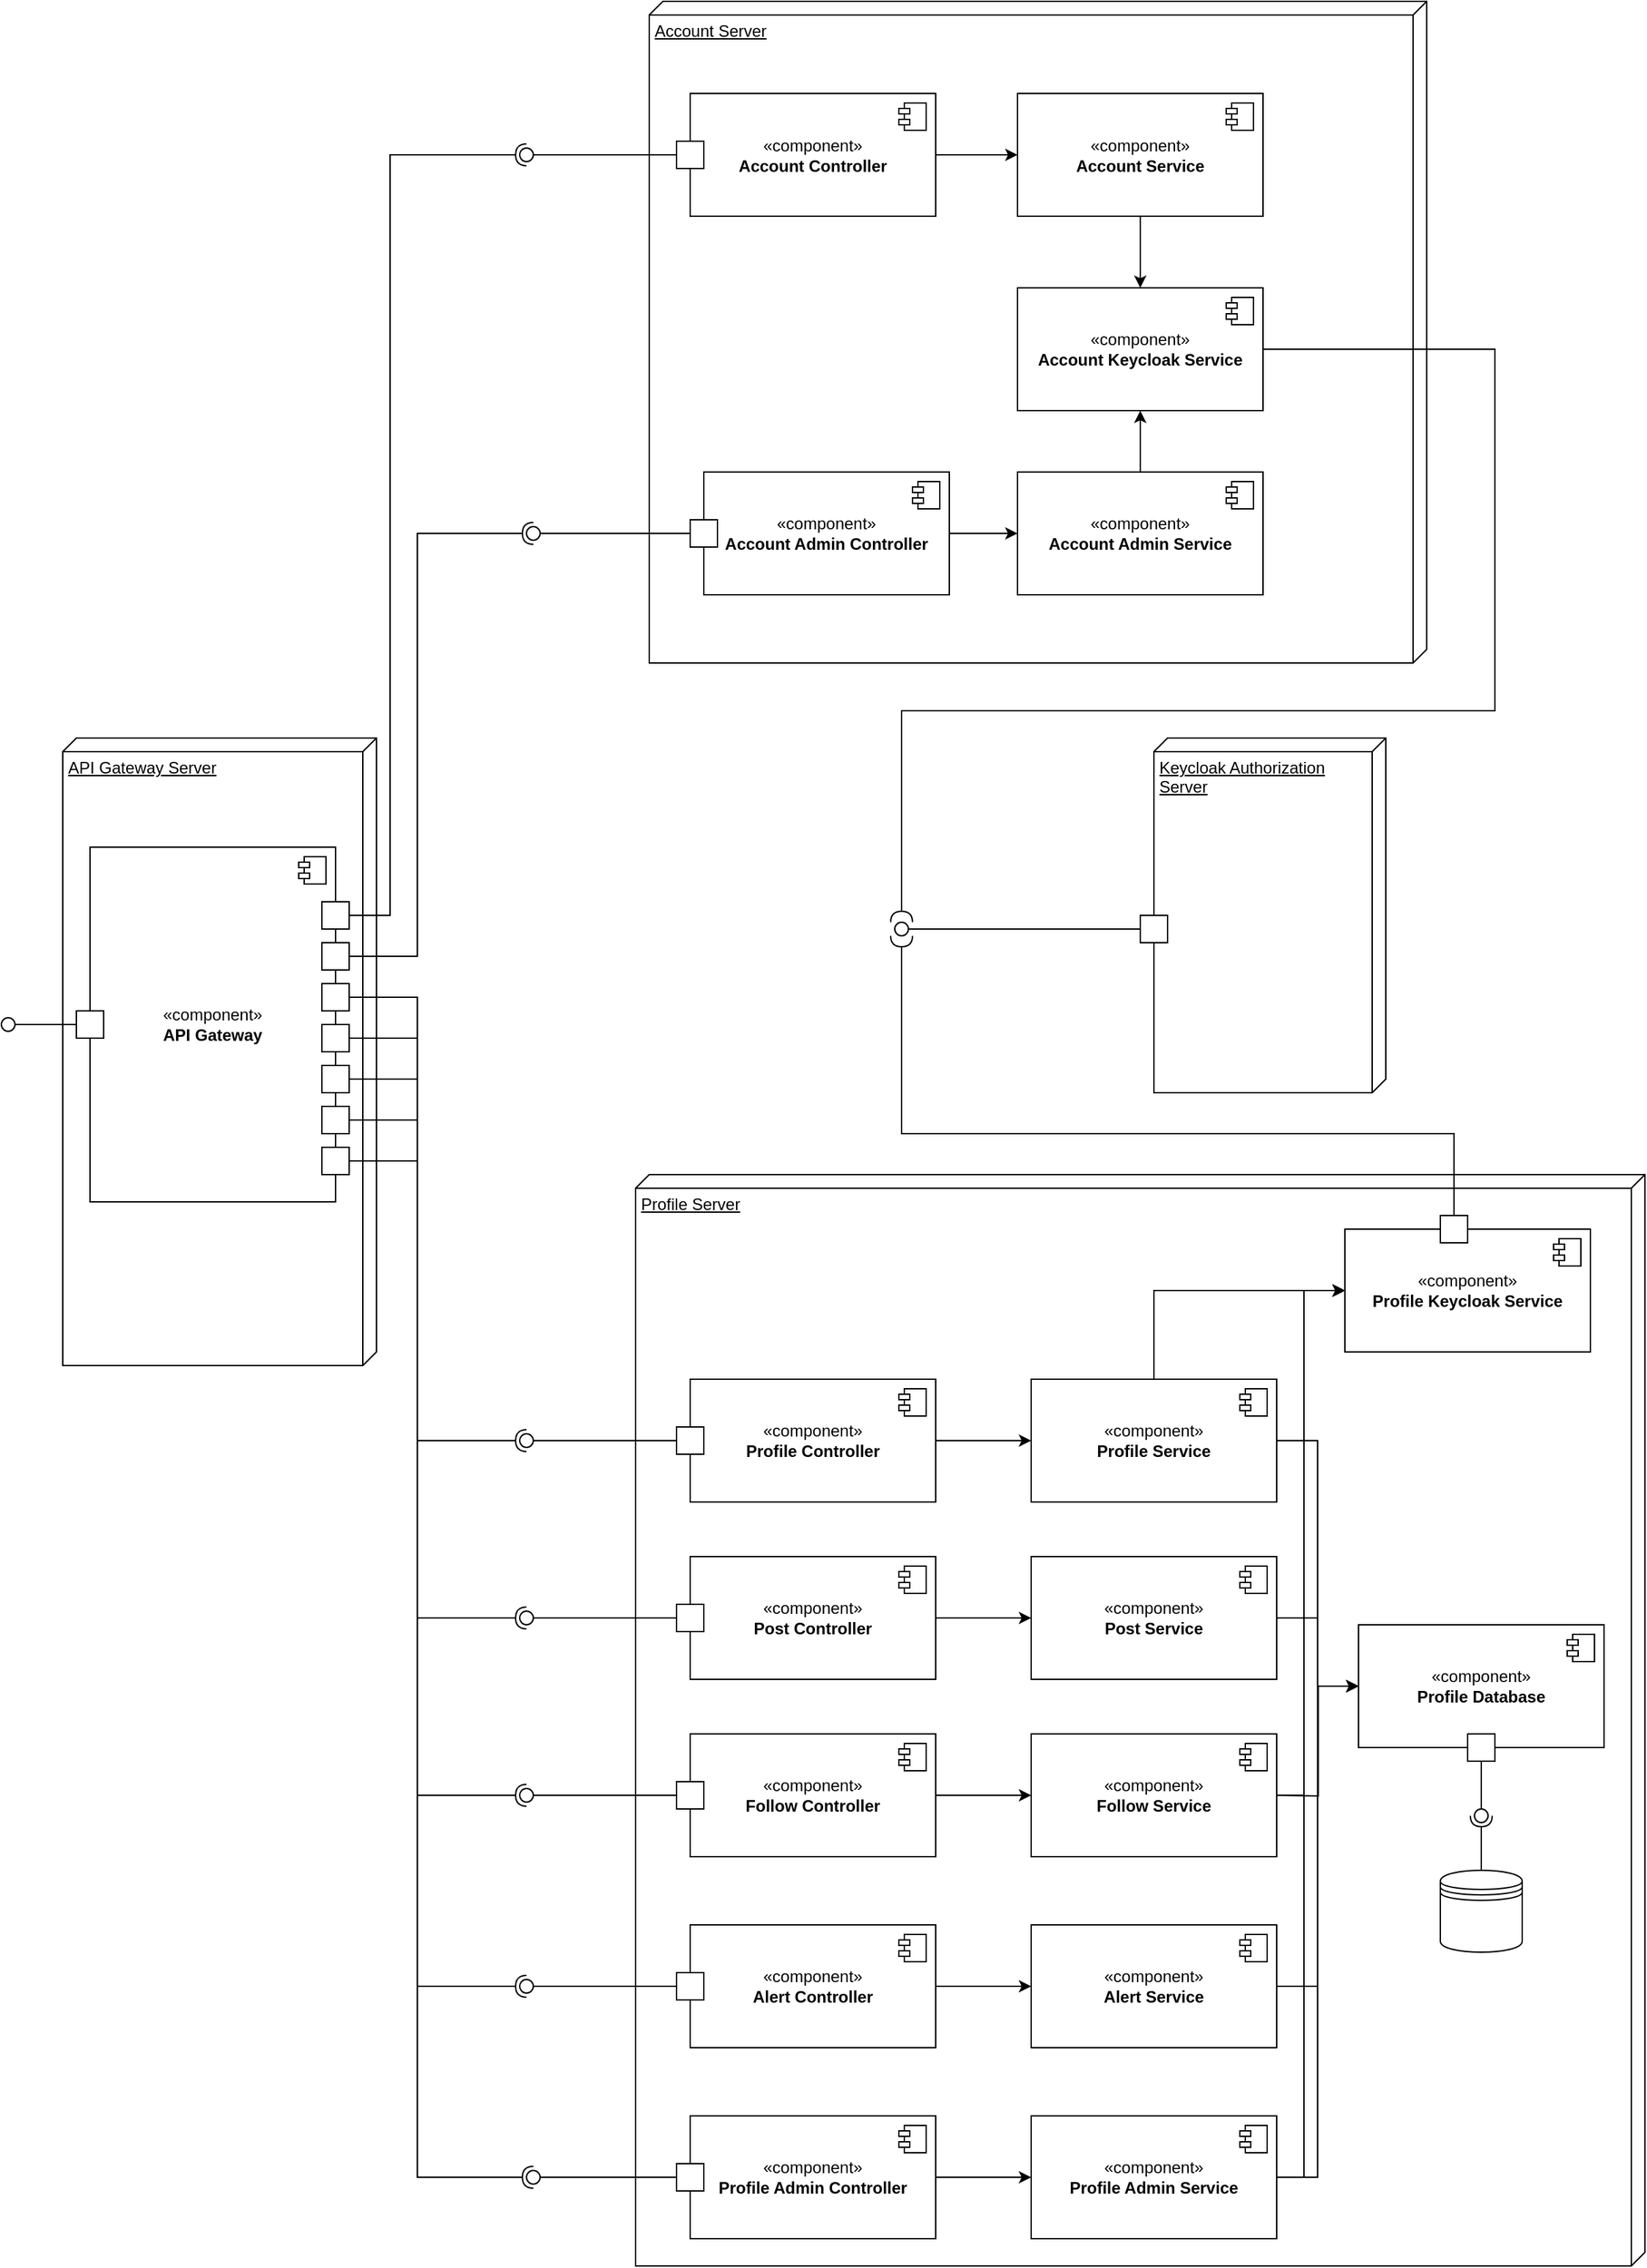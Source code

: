 <mxfile version="22.1.11" type="device">
  <diagram name="Page-1" id="ZnhcRez83flbBL1y2cS1">
    <mxGraphModel dx="1434" dy="780" grid="1" gridSize="10" guides="1" tooltips="1" connect="1" arrows="1" fold="1" page="1" pageScale="1" pageWidth="850" pageHeight="1100" math="0" shadow="0">
      <root>
        <mxCell id="0" />
        <mxCell id="1" parent="0" />
        <mxCell id="ZP-iLS_cB_QObKD_2yJ_-1" value="API Gateway Server" style="verticalAlign=top;align=left;spacingTop=8;spacingLeft=2;spacingRight=12;shape=cube;size=10;direction=south;fontStyle=4;html=1;whiteSpace=wrap;" parent="1" vertex="1">
          <mxGeometry x="80" y="670" width="230" height="460" as="geometry" />
        </mxCell>
        <mxCell id="ZP-iLS_cB_QObKD_2yJ_-4" value="«component»&lt;br&gt;&lt;b&gt;API Gateway&lt;/b&gt;" style="html=1;dropTarget=0;whiteSpace=wrap;" parent="1" vertex="1">
          <mxGeometry x="100" y="750" width="180" height="260" as="geometry" />
        </mxCell>
        <mxCell id="ZP-iLS_cB_QObKD_2yJ_-5" value="" style="shape=module;jettyWidth=8;jettyHeight=4;" parent="ZP-iLS_cB_QObKD_2yJ_-4" vertex="1">
          <mxGeometry x="1" width="20" height="20" relative="1" as="geometry">
            <mxPoint x="-27" y="7" as="offset" />
          </mxGeometry>
        </mxCell>
        <mxCell id="ZP-iLS_cB_QObKD_2yJ_-7" value="" style="rounded=0;whiteSpace=wrap;html=1;" parent="1" vertex="1">
          <mxGeometry x="90" y="870" width="20" height="20" as="geometry" />
        </mxCell>
        <mxCell id="ZP-iLS_cB_QObKD_2yJ_-15" value="Account Server" style="verticalAlign=top;align=left;spacingTop=8;spacingLeft=2;spacingRight=12;shape=cube;size=10;direction=south;fontStyle=4;html=1;whiteSpace=wrap;" parent="1" vertex="1">
          <mxGeometry x="510" y="130" width="570" height="485" as="geometry" />
        </mxCell>
        <mxCell id="ZP-iLS_cB_QObKD_2yJ_-29" style="edgeStyle=orthogonalEdgeStyle;rounded=0;orthogonalLoop=1;jettySize=auto;html=1;" parent="1" source="ZP-iLS_cB_QObKD_2yJ_-16" target="ZP-iLS_cB_QObKD_2yJ_-19" edge="1">
          <mxGeometry relative="1" as="geometry" />
        </mxCell>
        <mxCell id="ZP-iLS_cB_QObKD_2yJ_-16" value="«component»&lt;br&gt;&lt;b&gt;Account Controller&lt;/b&gt;" style="html=1;dropTarget=0;whiteSpace=wrap;" parent="1" vertex="1">
          <mxGeometry x="540" y="197.5" width="180" height="90" as="geometry" />
        </mxCell>
        <mxCell id="ZP-iLS_cB_QObKD_2yJ_-17" value="" style="shape=module;jettyWidth=8;jettyHeight=4;" parent="ZP-iLS_cB_QObKD_2yJ_-16" vertex="1">
          <mxGeometry x="1" width="20" height="20" relative="1" as="geometry">
            <mxPoint x="-27" y="7" as="offset" />
          </mxGeometry>
        </mxCell>
        <mxCell id="ZP-iLS_cB_QObKD_2yJ_-33" style="edgeStyle=orthogonalEdgeStyle;rounded=0;orthogonalLoop=1;jettySize=auto;html=1;" parent="1" source="ZP-iLS_cB_QObKD_2yJ_-19" target="ZP-iLS_cB_QObKD_2yJ_-21" edge="1">
          <mxGeometry relative="1" as="geometry" />
        </mxCell>
        <mxCell id="ZP-iLS_cB_QObKD_2yJ_-19" value="«component»&lt;br&gt;&lt;b&gt;Account Service&lt;/b&gt;" style="html=1;dropTarget=0;whiteSpace=wrap;" parent="1" vertex="1">
          <mxGeometry x="780" y="197.5" width="180" height="90" as="geometry" />
        </mxCell>
        <mxCell id="ZP-iLS_cB_QObKD_2yJ_-20" value="" style="shape=module;jettyWidth=8;jettyHeight=4;" parent="ZP-iLS_cB_QObKD_2yJ_-19" vertex="1">
          <mxGeometry x="1" width="20" height="20" relative="1" as="geometry">
            <mxPoint x="-27" y="7" as="offset" />
          </mxGeometry>
        </mxCell>
        <mxCell id="ZP-iLS_cB_QObKD_2yJ_-21" value="«component»&lt;br&gt;&lt;b&gt;Account Keycloak Service&lt;/b&gt;" style="html=1;dropTarget=0;whiteSpace=wrap;" parent="1" vertex="1">
          <mxGeometry x="780" y="340" width="180" height="90" as="geometry" />
        </mxCell>
        <mxCell id="ZP-iLS_cB_QObKD_2yJ_-22" value="" style="shape=module;jettyWidth=8;jettyHeight=4;" parent="ZP-iLS_cB_QObKD_2yJ_-21" vertex="1">
          <mxGeometry x="1" width="20" height="20" relative="1" as="geometry">
            <mxPoint x="-27" y="7" as="offset" />
          </mxGeometry>
        </mxCell>
        <mxCell id="ZP-iLS_cB_QObKD_2yJ_-34" style="edgeStyle=orthogonalEdgeStyle;rounded=0;orthogonalLoop=1;jettySize=auto;html=1;" parent="1" source="ZP-iLS_cB_QObKD_2yJ_-23" target="ZP-iLS_cB_QObKD_2yJ_-21" edge="1">
          <mxGeometry relative="1" as="geometry" />
        </mxCell>
        <mxCell id="ZP-iLS_cB_QObKD_2yJ_-23" value="«component»&lt;br&gt;&lt;b&gt;Account Admin Service&lt;/b&gt;" style="html=1;dropTarget=0;whiteSpace=wrap;" parent="1" vertex="1">
          <mxGeometry x="780" y="475" width="180" height="90" as="geometry" />
        </mxCell>
        <mxCell id="ZP-iLS_cB_QObKD_2yJ_-24" value="" style="shape=module;jettyWidth=8;jettyHeight=4;" parent="ZP-iLS_cB_QObKD_2yJ_-23" vertex="1">
          <mxGeometry x="1" width="20" height="20" relative="1" as="geometry">
            <mxPoint x="-27" y="7" as="offset" />
          </mxGeometry>
        </mxCell>
        <mxCell id="ZP-iLS_cB_QObKD_2yJ_-30" style="edgeStyle=orthogonalEdgeStyle;rounded=0;orthogonalLoop=1;jettySize=auto;html=1;exitX=1;exitY=0.5;exitDx=0;exitDy=0;" parent="1" source="ZP-iLS_cB_QObKD_2yJ_-25" target="ZP-iLS_cB_QObKD_2yJ_-23" edge="1">
          <mxGeometry relative="1" as="geometry" />
        </mxCell>
        <mxCell id="ZP-iLS_cB_QObKD_2yJ_-25" value="«component»&lt;br&gt;&lt;b&gt;Account Admin Controller&lt;/b&gt;" style="html=1;dropTarget=0;whiteSpace=wrap;" parent="1" vertex="1">
          <mxGeometry x="550" y="475" width="180" height="90" as="geometry" />
        </mxCell>
        <mxCell id="ZP-iLS_cB_QObKD_2yJ_-26" value="" style="shape=module;jettyWidth=8;jettyHeight=4;" parent="ZP-iLS_cB_QObKD_2yJ_-25" vertex="1">
          <mxGeometry x="1" width="20" height="20" relative="1" as="geometry">
            <mxPoint x="-27" y="7" as="offset" />
          </mxGeometry>
        </mxCell>
        <mxCell id="ZP-iLS_cB_QObKD_2yJ_-27" value="" style="rounded=0;whiteSpace=wrap;html=1;" parent="1" vertex="1">
          <mxGeometry x="530" y="232.5" width="20" height="20" as="geometry" />
        </mxCell>
        <mxCell id="ZP-iLS_cB_QObKD_2yJ_-28" value="" style="rounded=0;whiteSpace=wrap;html=1;" parent="1" vertex="1">
          <mxGeometry x="540" y="510" width="20" height="20" as="geometry" />
        </mxCell>
        <mxCell id="ZP-iLS_cB_QObKD_2yJ_-54" value="" style="rounded=0;orthogonalLoop=1;jettySize=auto;html=1;endArrow=none;endFill=0;sketch=0;sourcePerimeterSpacing=0;targetPerimeterSpacing=0;exitX=0;exitY=0.5;exitDx=0;exitDy=0;" parent="1" source="ZP-iLS_cB_QObKD_2yJ_-44" target="ZP-iLS_cB_QObKD_2yJ_-56" edge="1">
          <mxGeometry relative="1" as="geometry">
            <mxPoint x="190" y="755" as="sourcePoint" />
          </mxGeometry>
        </mxCell>
        <mxCell id="ZP-iLS_cB_QObKD_2yJ_-55" value="" style="rounded=0;orthogonalLoop=1;jettySize=auto;html=1;endArrow=halfCircle;endFill=0;endSize=6;strokeWidth=1;sketch=0;exitX=1;exitY=0.5;exitDx=0;exitDy=0;edgeStyle=orthogonalEdgeStyle;" parent="1" source="ZP-iLS_cB_QObKD_2yJ_-21" target="ZP-iLS_cB_QObKD_2yJ_-56" edge="1">
          <mxGeometry relative="1" as="geometry">
            <mxPoint x="230" y="755" as="sourcePoint" />
            <mxPoint x="400" y="790" as="targetPoint" />
            <Array as="points">
              <mxPoint x="1130" y="385" />
              <mxPoint x="1130" y="650" />
              <mxPoint x="695" y="650" />
            </Array>
          </mxGeometry>
        </mxCell>
        <mxCell id="ZP-iLS_cB_QObKD_2yJ_-56" value="" style="ellipse;whiteSpace=wrap;html=1;align=center;aspect=fixed;resizable=0;points=[];outlineConnect=0;sketch=0;" parent="1" vertex="1">
          <mxGeometry x="690" y="805" width="10" height="10" as="geometry" />
        </mxCell>
        <mxCell id="ZP-iLS_cB_QObKD_2yJ_-57" value="" style="rounded=0;orthogonalLoop=1;jettySize=auto;html=1;endArrow=none;endFill=0;sketch=0;sourcePerimeterSpacing=0;targetPerimeterSpacing=0;" parent="1" source="ZP-iLS_cB_QObKD_2yJ_-44" edge="1">
          <mxGeometry relative="1" as="geometry">
            <mxPoint x="1130" y="810" as="sourcePoint" />
            <mxPoint x="710" y="810" as="targetPoint" />
          </mxGeometry>
        </mxCell>
        <mxCell id="ZP-iLS_cB_QObKD_2yJ_-60" value="Profile Server" style="verticalAlign=top;align=left;spacingTop=8;spacingLeft=2;spacingRight=12;shape=cube;size=10;direction=south;fontStyle=4;html=1;whiteSpace=wrap;" parent="1" vertex="1">
          <mxGeometry x="500" y="990" width="740" height="800" as="geometry" />
        </mxCell>
        <mxCell id="ZP-iLS_cB_QObKD_2yJ_-86" style="edgeStyle=orthogonalEdgeStyle;rounded=0;orthogonalLoop=1;jettySize=auto;html=1;entryX=0;entryY=0.5;entryDx=0;entryDy=0;" parent="1" source="ZP-iLS_cB_QObKD_2yJ_-61" target="ZP-iLS_cB_QObKD_2yJ_-71" edge="1">
          <mxGeometry relative="1" as="geometry" />
        </mxCell>
        <mxCell id="ZP-iLS_cB_QObKD_2yJ_-61" value="«component»&lt;br&gt;&lt;b&gt;Profile Controller&lt;/b&gt;" style="html=1;dropTarget=0;whiteSpace=wrap;" parent="1" vertex="1">
          <mxGeometry x="540" y="1140" width="180" height="90" as="geometry" />
        </mxCell>
        <mxCell id="ZP-iLS_cB_QObKD_2yJ_-62" value="" style="shape=module;jettyWidth=8;jettyHeight=4;" parent="ZP-iLS_cB_QObKD_2yJ_-61" vertex="1">
          <mxGeometry x="1" width="20" height="20" relative="1" as="geometry">
            <mxPoint x="-27" y="7" as="offset" />
          </mxGeometry>
        </mxCell>
        <mxCell id="ZP-iLS_cB_QObKD_2yJ_-87" style="edgeStyle=orthogonalEdgeStyle;rounded=0;orthogonalLoop=1;jettySize=auto;html=1;entryX=0;entryY=0.5;entryDx=0;entryDy=0;" parent="1" source="ZP-iLS_cB_QObKD_2yJ_-63" target="ZP-iLS_cB_QObKD_2yJ_-73" edge="1">
          <mxGeometry relative="1" as="geometry" />
        </mxCell>
        <mxCell id="ZP-iLS_cB_QObKD_2yJ_-63" value="«component»&lt;br&gt;&lt;b&gt;Post Controller&lt;/b&gt;" style="html=1;dropTarget=0;whiteSpace=wrap;" parent="1" vertex="1">
          <mxGeometry x="540" y="1270" width="180" height="90" as="geometry" />
        </mxCell>
        <mxCell id="ZP-iLS_cB_QObKD_2yJ_-64" value="" style="shape=module;jettyWidth=8;jettyHeight=4;" parent="ZP-iLS_cB_QObKD_2yJ_-63" vertex="1">
          <mxGeometry x="1" width="20" height="20" relative="1" as="geometry">
            <mxPoint x="-27" y="7" as="offset" />
          </mxGeometry>
        </mxCell>
        <mxCell id="ZP-iLS_cB_QObKD_2yJ_-88" style="edgeStyle=orthogonalEdgeStyle;rounded=0;orthogonalLoop=1;jettySize=auto;html=1;" parent="1" source="ZP-iLS_cB_QObKD_2yJ_-65" target="ZP-iLS_cB_QObKD_2yJ_-76" edge="1">
          <mxGeometry relative="1" as="geometry" />
        </mxCell>
        <mxCell id="ZP-iLS_cB_QObKD_2yJ_-65" value="«component»&lt;br&gt;&lt;b&gt;Follow Controller&lt;/b&gt;" style="html=1;dropTarget=0;whiteSpace=wrap;" parent="1" vertex="1">
          <mxGeometry x="540" y="1400" width="180" height="90" as="geometry" />
        </mxCell>
        <mxCell id="ZP-iLS_cB_QObKD_2yJ_-66" value="" style="shape=module;jettyWidth=8;jettyHeight=4;" parent="ZP-iLS_cB_QObKD_2yJ_-65" vertex="1">
          <mxGeometry x="1" width="20" height="20" relative="1" as="geometry">
            <mxPoint x="-27" y="7" as="offset" />
          </mxGeometry>
        </mxCell>
        <mxCell id="ZP-iLS_cB_QObKD_2yJ_-89" style="edgeStyle=orthogonalEdgeStyle;rounded=0;orthogonalLoop=1;jettySize=auto;html=1;" parent="1" source="ZP-iLS_cB_QObKD_2yJ_-67" target="ZP-iLS_cB_QObKD_2yJ_-78" edge="1">
          <mxGeometry relative="1" as="geometry" />
        </mxCell>
        <mxCell id="ZP-iLS_cB_QObKD_2yJ_-67" value="«component»&lt;br&gt;&lt;b&gt;Alert Controller&lt;/b&gt;" style="html=1;dropTarget=0;whiteSpace=wrap;" parent="1" vertex="1">
          <mxGeometry x="540" y="1540" width="180" height="90" as="geometry" />
        </mxCell>
        <mxCell id="ZP-iLS_cB_QObKD_2yJ_-68" value="" style="shape=module;jettyWidth=8;jettyHeight=4;" parent="ZP-iLS_cB_QObKD_2yJ_-67" vertex="1">
          <mxGeometry x="1" width="20" height="20" relative="1" as="geometry">
            <mxPoint x="-27" y="7" as="offset" />
          </mxGeometry>
        </mxCell>
        <mxCell id="ZP-iLS_cB_QObKD_2yJ_-90" style="edgeStyle=orthogonalEdgeStyle;rounded=0;orthogonalLoop=1;jettySize=auto;html=1;exitX=1;exitY=0.5;exitDx=0;exitDy=0;entryX=0;entryY=0.5;entryDx=0;entryDy=0;" parent="1" source="ZP-iLS_cB_QObKD_2yJ_-69" target="ZP-iLS_cB_QObKD_2yJ_-80" edge="1">
          <mxGeometry relative="1" as="geometry" />
        </mxCell>
        <mxCell id="ZP-iLS_cB_QObKD_2yJ_-69" value="«component»&lt;br&gt;&lt;b&gt;Profile Admin Controller&lt;/b&gt;" style="html=1;dropTarget=0;whiteSpace=wrap;" parent="1" vertex="1">
          <mxGeometry x="540" y="1680" width="180" height="90" as="geometry" />
        </mxCell>
        <mxCell id="ZP-iLS_cB_QObKD_2yJ_-70" value="" style="shape=module;jettyWidth=8;jettyHeight=4;" parent="ZP-iLS_cB_QObKD_2yJ_-69" vertex="1">
          <mxGeometry x="1" width="20" height="20" relative="1" as="geometry">
            <mxPoint x="-27" y="7" as="offset" />
          </mxGeometry>
        </mxCell>
        <mxCell id="ZP-iLS_cB_QObKD_2yJ_-95" style="edgeStyle=orthogonalEdgeStyle;rounded=0;orthogonalLoop=1;jettySize=auto;html=1;exitX=1;exitY=0.5;exitDx=0;exitDy=0;entryX=0;entryY=0.5;entryDx=0;entryDy=0;" parent="1" source="ZP-iLS_cB_QObKD_2yJ_-71" target="ZP-iLS_cB_QObKD_2yJ_-82" edge="1">
          <mxGeometry relative="1" as="geometry" />
        </mxCell>
        <mxCell id="ZP-iLS_cB_QObKD_2yJ_-99" style="edgeStyle=orthogonalEdgeStyle;rounded=0;orthogonalLoop=1;jettySize=auto;html=1;entryX=0;entryY=0.5;entryDx=0;entryDy=0;exitX=0.5;exitY=0;exitDx=0;exitDy=0;" parent="1" source="ZP-iLS_cB_QObKD_2yJ_-71" target="ZP-iLS_cB_QObKD_2yJ_-84" edge="1">
          <mxGeometry relative="1" as="geometry" />
        </mxCell>
        <mxCell id="ZP-iLS_cB_QObKD_2yJ_-71" value="«component»&lt;br&gt;&lt;b&gt;Profile Service&lt;/b&gt;" style="html=1;dropTarget=0;whiteSpace=wrap;" parent="1" vertex="1">
          <mxGeometry x="790" y="1140" width="180" height="90" as="geometry" />
        </mxCell>
        <mxCell id="ZP-iLS_cB_QObKD_2yJ_-72" value="" style="shape=module;jettyWidth=8;jettyHeight=4;" parent="ZP-iLS_cB_QObKD_2yJ_-71" vertex="1">
          <mxGeometry x="1" width="20" height="20" relative="1" as="geometry">
            <mxPoint x="-27" y="7" as="offset" />
          </mxGeometry>
        </mxCell>
        <mxCell id="ZP-iLS_cB_QObKD_2yJ_-92" style="edgeStyle=orthogonalEdgeStyle;rounded=0;orthogonalLoop=1;jettySize=auto;html=1;" parent="1" source="ZP-iLS_cB_QObKD_2yJ_-73" target="ZP-iLS_cB_QObKD_2yJ_-82" edge="1">
          <mxGeometry relative="1" as="geometry" />
        </mxCell>
        <mxCell id="ZP-iLS_cB_QObKD_2yJ_-100" style="edgeStyle=orthogonalEdgeStyle;rounded=0;orthogonalLoop=1;jettySize=auto;html=1;exitX=1;exitY=0.5;exitDx=0;exitDy=0;entryX=0;entryY=0.5;entryDx=0;entryDy=0;" parent="1" source="ZP-iLS_cB_QObKD_2yJ_-73" target="ZP-iLS_cB_QObKD_2yJ_-84" edge="1">
          <mxGeometry relative="1" as="geometry">
            <Array as="points">
              <mxPoint x="990" y="1315" />
              <mxPoint x="990" y="1075" />
            </Array>
          </mxGeometry>
        </mxCell>
        <mxCell id="ZP-iLS_cB_QObKD_2yJ_-73" value="«component»&lt;br&gt;&lt;b&gt;Post Service&lt;/b&gt;" style="html=1;dropTarget=0;whiteSpace=wrap;" parent="1" vertex="1">
          <mxGeometry x="790" y="1270" width="180" height="90" as="geometry" />
        </mxCell>
        <mxCell id="ZP-iLS_cB_QObKD_2yJ_-74" value="" style="shape=module;jettyWidth=8;jettyHeight=4;" parent="ZP-iLS_cB_QObKD_2yJ_-73" vertex="1">
          <mxGeometry x="1" width="20" height="20" relative="1" as="geometry">
            <mxPoint x="-27" y="7" as="offset" />
          </mxGeometry>
        </mxCell>
        <mxCell id="ZP-iLS_cB_QObKD_2yJ_-93" style="edgeStyle=orthogonalEdgeStyle;rounded=0;orthogonalLoop=1;jettySize=auto;html=1;entryX=0;entryY=0.5;entryDx=0;entryDy=0;" parent="1" target="ZP-iLS_cB_QObKD_2yJ_-82" edge="1">
          <mxGeometry relative="1" as="geometry">
            <mxPoint x="970" y="1445" as="sourcePoint" />
          </mxGeometry>
        </mxCell>
        <mxCell id="ZP-iLS_cB_QObKD_2yJ_-101" style="edgeStyle=orthogonalEdgeStyle;rounded=0;orthogonalLoop=1;jettySize=auto;html=1;exitX=1;exitY=0.5;exitDx=0;exitDy=0;entryX=0;entryY=0.5;entryDx=0;entryDy=0;" parent="1" source="ZP-iLS_cB_QObKD_2yJ_-76" target="ZP-iLS_cB_QObKD_2yJ_-84" edge="1">
          <mxGeometry relative="1" as="geometry">
            <Array as="points">
              <mxPoint x="990" y="1445" />
              <mxPoint x="990" y="1075" />
            </Array>
          </mxGeometry>
        </mxCell>
        <mxCell id="ZP-iLS_cB_QObKD_2yJ_-76" value="«component»&lt;br&gt;&lt;b&gt;Follow Service&lt;/b&gt;" style="html=1;dropTarget=0;whiteSpace=wrap;" parent="1" vertex="1">
          <mxGeometry x="790" y="1400" width="180" height="90" as="geometry" />
        </mxCell>
        <mxCell id="ZP-iLS_cB_QObKD_2yJ_-77" value="" style="shape=module;jettyWidth=8;jettyHeight=4;" parent="ZP-iLS_cB_QObKD_2yJ_-76" vertex="1">
          <mxGeometry x="1" width="20" height="20" relative="1" as="geometry">
            <mxPoint x="-27" y="7" as="offset" />
          </mxGeometry>
        </mxCell>
        <mxCell id="ZP-iLS_cB_QObKD_2yJ_-94" style="edgeStyle=orthogonalEdgeStyle;rounded=0;orthogonalLoop=1;jettySize=auto;html=1;entryX=0;entryY=0.5;entryDx=0;entryDy=0;" parent="1" source="ZP-iLS_cB_QObKD_2yJ_-78" target="ZP-iLS_cB_QObKD_2yJ_-82" edge="1">
          <mxGeometry relative="1" as="geometry" />
        </mxCell>
        <mxCell id="ZP-iLS_cB_QObKD_2yJ_-102" style="edgeStyle=orthogonalEdgeStyle;rounded=0;orthogonalLoop=1;jettySize=auto;html=1;exitX=1;exitY=0.5;exitDx=0;exitDy=0;entryX=0;entryY=0.5;entryDx=0;entryDy=0;" parent="1" source="ZP-iLS_cB_QObKD_2yJ_-78" target="ZP-iLS_cB_QObKD_2yJ_-84" edge="1">
          <mxGeometry relative="1" as="geometry">
            <Array as="points">
              <mxPoint x="990" y="1585" />
              <mxPoint x="990" y="1075" />
            </Array>
          </mxGeometry>
        </mxCell>
        <mxCell id="ZP-iLS_cB_QObKD_2yJ_-78" value="«component»&lt;br&gt;&lt;b&gt;Alert Service&lt;/b&gt;" style="html=1;dropTarget=0;whiteSpace=wrap;" parent="1" vertex="1">
          <mxGeometry x="790" y="1540" width="180" height="90" as="geometry" />
        </mxCell>
        <mxCell id="ZP-iLS_cB_QObKD_2yJ_-79" value="" style="shape=module;jettyWidth=8;jettyHeight=4;" parent="ZP-iLS_cB_QObKD_2yJ_-78" vertex="1">
          <mxGeometry x="1" width="20" height="20" relative="1" as="geometry">
            <mxPoint x="-27" y="7" as="offset" />
          </mxGeometry>
        </mxCell>
        <mxCell id="ZP-iLS_cB_QObKD_2yJ_-97" style="edgeStyle=orthogonalEdgeStyle;rounded=0;orthogonalLoop=1;jettySize=auto;html=1;entryX=0;entryY=0.5;entryDx=0;entryDy=0;" parent="1" source="ZP-iLS_cB_QObKD_2yJ_-80" target="ZP-iLS_cB_QObKD_2yJ_-82" edge="1">
          <mxGeometry relative="1" as="geometry" />
        </mxCell>
        <mxCell id="ZP-iLS_cB_QObKD_2yJ_-103" style="edgeStyle=orthogonalEdgeStyle;rounded=0;orthogonalLoop=1;jettySize=auto;html=1;exitX=1;exitY=0.5;exitDx=0;exitDy=0;entryX=0;entryY=0.5;entryDx=0;entryDy=0;" parent="1" source="ZP-iLS_cB_QObKD_2yJ_-80" target="ZP-iLS_cB_QObKD_2yJ_-84" edge="1">
          <mxGeometry relative="1" as="geometry">
            <Array as="points">
              <mxPoint x="990" y="1725" />
              <mxPoint x="990" y="1075" />
            </Array>
          </mxGeometry>
        </mxCell>
        <mxCell id="ZP-iLS_cB_QObKD_2yJ_-80" value="«component»&lt;br&gt;&lt;b&gt;Profile Admin Service&lt;/b&gt;" style="html=1;dropTarget=0;whiteSpace=wrap;" parent="1" vertex="1">
          <mxGeometry x="790" y="1680" width="180" height="90" as="geometry" />
        </mxCell>
        <mxCell id="ZP-iLS_cB_QObKD_2yJ_-81" value="" style="shape=module;jettyWidth=8;jettyHeight=4;" parent="ZP-iLS_cB_QObKD_2yJ_-80" vertex="1">
          <mxGeometry x="1" width="20" height="20" relative="1" as="geometry">
            <mxPoint x="-27" y="7" as="offset" />
          </mxGeometry>
        </mxCell>
        <mxCell id="ZP-iLS_cB_QObKD_2yJ_-82" value="«component»&lt;br&gt;&lt;b&gt;Profile Database&lt;/b&gt;" style="html=1;dropTarget=0;whiteSpace=wrap;" parent="1" vertex="1">
          <mxGeometry x="1030" y="1320" width="180" height="90" as="geometry" />
        </mxCell>
        <mxCell id="ZP-iLS_cB_QObKD_2yJ_-83" value="" style="shape=module;jettyWidth=8;jettyHeight=4;" parent="ZP-iLS_cB_QObKD_2yJ_-82" vertex="1">
          <mxGeometry x="1" width="20" height="20" relative="1" as="geometry">
            <mxPoint x="-27" y="7" as="offset" />
          </mxGeometry>
        </mxCell>
        <mxCell id="ZP-iLS_cB_QObKD_2yJ_-84" value="«component»&lt;br&gt;&lt;b&gt;Profile Keycloak Service&lt;/b&gt;" style="html=1;dropTarget=0;whiteSpace=wrap;" parent="1" vertex="1">
          <mxGeometry x="1020" y="1030" width="180" height="90" as="geometry" />
        </mxCell>
        <mxCell id="ZP-iLS_cB_QObKD_2yJ_-85" value="" style="shape=module;jettyWidth=8;jettyHeight=4;" parent="ZP-iLS_cB_QObKD_2yJ_-84" vertex="1">
          <mxGeometry x="1" width="20" height="20" relative="1" as="geometry">
            <mxPoint x="-27" y="7" as="offset" />
          </mxGeometry>
        </mxCell>
        <mxCell id="ZP-iLS_cB_QObKD_2yJ_-105" value="" style="rounded=0;orthogonalLoop=1;jettySize=auto;html=1;endArrow=halfCircle;endFill=0;endSize=6;strokeWidth=1;sketch=0;edgeStyle=orthogonalEdgeStyle;exitX=0.5;exitY=0;exitDx=0;exitDy=0;" parent="1" source="ZP-iLS_cB_QObKD_2yJ_-107" target="ZP-iLS_cB_QObKD_2yJ_-56" edge="1">
          <mxGeometry relative="1" as="geometry">
            <mxPoint x="440" y="950" as="sourcePoint" />
            <mxPoint x="340" y="990" as="targetPoint" />
            <Array as="points">
              <mxPoint x="1100" y="960" />
              <mxPoint x="695" y="960" />
            </Array>
          </mxGeometry>
        </mxCell>
        <mxCell id="ZP-iLS_cB_QObKD_2yJ_-107" value="" style="rounded=0;whiteSpace=wrap;html=1;" parent="1" vertex="1">
          <mxGeometry x="1090" y="1020" width="20" height="20" as="geometry" />
        </mxCell>
        <mxCell id="ZP-iLS_cB_QObKD_2yJ_-109" value="" style="rounded=0;whiteSpace=wrap;html=1;" parent="1" vertex="1">
          <mxGeometry x="270" y="790" width="20" height="20" as="geometry" />
        </mxCell>
        <mxCell id="ZP-iLS_cB_QObKD_2yJ_-124" value="" style="rounded=0;whiteSpace=wrap;html=1;" parent="1" vertex="1">
          <mxGeometry x="270" y="820" width="20" height="20" as="geometry" />
        </mxCell>
        <mxCell id="ZP-iLS_cB_QObKD_2yJ_-125" value="" style="rounded=0;whiteSpace=wrap;html=1;" parent="1" vertex="1">
          <mxGeometry x="270" y="850" width="20" height="20" as="geometry" />
        </mxCell>
        <mxCell id="ZP-iLS_cB_QObKD_2yJ_-126" value="" style="rounded=0;whiteSpace=wrap;html=1;" parent="1" vertex="1">
          <mxGeometry x="270" y="880" width="20" height="20" as="geometry" />
        </mxCell>
        <mxCell id="ZP-iLS_cB_QObKD_2yJ_-129" value="" style="rounded=0;whiteSpace=wrap;html=1;" parent="1" vertex="1">
          <mxGeometry x="270" y="910" width="20" height="20" as="geometry" />
        </mxCell>
        <mxCell id="ZP-iLS_cB_QObKD_2yJ_-130" value="" style="rounded=0;whiteSpace=wrap;html=1;" parent="1" vertex="1">
          <mxGeometry x="270" y="940" width="20" height="20" as="geometry" />
        </mxCell>
        <mxCell id="ZP-iLS_cB_QObKD_2yJ_-131" value="" style="rounded=0;whiteSpace=wrap;html=1;" parent="1" vertex="1">
          <mxGeometry x="270" y="970" width="20" height="20" as="geometry" />
        </mxCell>
        <mxCell id="ZP-iLS_cB_QObKD_2yJ_-136" value="" style="rounded=0;orthogonalLoop=1;jettySize=auto;html=1;endArrow=none;endFill=0;sketch=0;sourcePerimeterSpacing=0;targetPerimeterSpacing=0;exitX=0;exitY=0.5;exitDx=0;exitDy=0;" parent="1" source="ZP-iLS_cB_QObKD_2yJ_-27" target="ZP-iLS_cB_QObKD_2yJ_-138" edge="1">
          <mxGeometry relative="1" as="geometry">
            <mxPoint x="390" y="243" as="sourcePoint" />
          </mxGeometry>
        </mxCell>
        <mxCell id="ZP-iLS_cB_QObKD_2yJ_-137" value="" style="rounded=0;orthogonalLoop=1;jettySize=auto;html=1;endArrow=halfCircle;endFill=0;entryX=0.5;entryY=0.5;endSize=6;strokeWidth=1;sketch=0;exitX=1;exitY=0.5;exitDx=0;exitDy=0;edgeStyle=orthogonalEdgeStyle;" parent="1" source="ZP-iLS_cB_QObKD_2yJ_-109" target="ZP-iLS_cB_QObKD_2yJ_-138" edge="1">
          <mxGeometry relative="1" as="geometry">
            <mxPoint x="430" y="243" as="sourcePoint" />
            <Array as="points">
              <mxPoint x="320" y="800" />
              <mxPoint x="320" y="243" />
            </Array>
          </mxGeometry>
        </mxCell>
        <mxCell id="ZP-iLS_cB_QObKD_2yJ_-138" value="" style="ellipse;whiteSpace=wrap;html=1;align=center;aspect=fixed;resizable=0;points=[];outlineConnect=0;sketch=0;" parent="1" vertex="1">
          <mxGeometry x="415" y="237.5" width="10" height="10" as="geometry" />
        </mxCell>
        <mxCell id="ZP-iLS_cB_QObKD_2yJ_-145" value="" style="rounded=0;orthogonalLoop=1;jettySize=auto;html=1;endArrow=none;endFill=0;sketch=0;sourcePerimeterSpacing=0;targetPerimeterSpacing=0;edgeStyle=orthogonalEdgeStyle;exitX=0;exitY=0.5;exitDx=0;exitDy=0;" parent="1" source="ZP-iLS_cB_QObKD_2yJ_-147" edge="1">
          <mxGeometry relative="1" as="geometry">
            <mxPoint x="365" y="520" as="sourcePoint" />
            <mxPoint x="430" y="520" as="targetPoint" />
          </mxGeometry>
        </mxCell>
        <mxCell id="ZP-iLS_cB_QObKD_2yJ_-146" value="" style="rounded=0;orthogonalLoop=1;jettySize=auto;html=1;endArrow=halfCircle;endFill=0;entryX=0.5;entryY=0.5;endSize=6;strokeWidth=1;sketch=0;edgeStyle=orthogonalEdgeStyle;exitX=1;exitY=0.5;exitDx=0;exitDy=0;" parent="1" source="ZP-iLS_cB_QObKD_2yJ_-124" target="ZP-iLS_cB_QObKD_2yJ_-147" edge="1">
          <mxGeometry relative="1" as="geometry">
            <mxPoint x="405" y="520" as="sourcePoint" />
            <Array as="points">
              <mxPoint x="340" y="830" />
              <mxPoint x="340" y="520" />
            </Array>
          </mxGeometry>
        </mxCell>
        <mxCell id="ZP-iLS_cB_QObKD_2yJ_-149" value="" style="rounded=0;orthogonalLoop=1;jettySize=auto;html=1;endArrow=none;endFill=0;sketch=0;sourcePerimeterSpacing=0;targetPerimeterSpacing=0;edgeStyle=orthogonalEdgeStyle;exitX=0;exitY=0.5;exitDx=0;exitDy=0;" parent="1" source="ZP-iLS_cB_QObKD_2yJ_-28" target="ZP-iLS_cB_QObKD_2yJ_-147" edge="1">
          <mxGeometry relative="1" as="geometry">
            <mxPoint x="540" y="520" as="sourcePoint" />
            <mxPoint x="430" y="520" as="targetPoint" />
          </mxGeometry>
        </mxCell>
        <mxCell id="ZP-iLS_cB_QObKD_2yJ_-147" value="" style="ellipse;whiteSpace=wrap;html=1;align=center;aspect=fixed;resizable=0;points=[];outlineConnect=0;sketch=0;" parent="1" vertex="1">
          <mxGeometry x="420" y="515" width="10" height="10" as="geometry" />
        </mxCell>
        <mxCell id="ZP-iLS_cB_QObKD_2yJ_-150" value="" style="rounded=0;orthogonalLoop=1;jettySize=auto;html=1;endArrow=none;endFill=0;sketch=0;sourcePerimeterSpacing=0;targetPerimeterSpacing=0;edgeStyle=orthogonalEdgeStyle;exitX=0;exitY=0.5;exitDx=0;exitDy=0;" parent="1" source="ZP-iLS_cB_QObKD_2yJ_-168" target="ZP-iLS_cB_QObKD_2yJ_-152" edge="1">
          <mxGeometry relative="1" as="geometry">
            <mxPoint x="460" y="1185" as="sourcePoint" />
          </mxGeometry>
        </mxCell>
        <mxCell id="ZP-iLS_cB_QObKD_2yJ_-151" value="" style="rounded=0;orthogonalLoop=1;jettySize=auto;html=1;endArrow=halfCircle;endFill=0;entryX=0.5;entryY=0.5;endSize=6;strokeWidth=1;sketch=0;edgeStyle=orthogonalEdgeStyle;exitX=1;exitY=0.5;exitDx=0;exitDy=0;" parent="1" source="ZP-iLS_cB_QObKD_2yJ_-125" target="ZP-iLS_cB_QObKD_2yJ_-152" edge="1">
          <mxGeometry relative="1" as="geometry">
            <mxPoint x="360" y="1185" as="sourcePoint" />
            <Array as="points">
              <mxPoint x="340" y="860" />
              <mxPoint x="340" y="1185" />
            </Array>
          </mxGeometry>
        </mxCell>
        <mxCell id="ZP-iLS_cB_QObKD_2yJ_-152" value="" style="ellipse;whiteSpace=wrap;html=1;align=center;aspect=fixed;resizable=0;points=[];outlineConnect=0;sketch=0;" parent="1" vertex="1">
          <mxGeometry x="415" y="1180" width="10" height="10" as="geometry" />
        </mxCell>
        <mxCell id="ZP-iLS_cB_QObKD_2yJ_-168" value="" style="rounded=0;whiteSpace=wrap;html=1;" parent="1" vertex="1">
          <mxGeometry x="530" y="1175" width="20" height="20" as="geometry" />
        </mxCell>
        <mxCell id="ZP-iLS_cB_QObKD_2yJ_-169" value="" style="rounded=0;whiteSpace=wrap;html=1;" parent="1" vertex="1">
          <mxGeometry x="530" y="1305" width="20" height="20" as="geometry" />
        </mxCell>
        <mxCell id="ZP-iLS_cB_QObKD_2yJ_-170" value="" style="rounded=0;whiteSpace=wrap;html=1;" parent="1" vertex="1">
          <mxGeometry x="530" y="1435" width="20" height="20" as="geometry" />
        </mxCell>
        <mxCell id="ZP-iLS_cB_QObKD_2yJ_-171" value="" style="rounded=0;whiteSpace=wrap;html=1;" parent="1" vertex="1">
          <mxGeometry x="530" y="1575" width="20" height="20" as="geometry" />
        </mxCell>
        <mxCell id="ZP-iLS_cB_QObKD_2yJ_-172" value="" style="rounded=0;whiteSpace=wrap;html=1;" parent="1" vertex="1">
          <mxGeometry x="530" y="1715" width="20" height="20" as="geometry" />
        </mxCell>
        <mxCell id="ZP-iLS_cB_QObKD_2yJ_-176" value="" style="rounded=0;orthogonalLoop=1;jettySize=auto;html=1;endArrow=none;endFill=0;sketch=0;sourcePerimeterSpacing=0;targetPerimeterSpacing=0;exitX=0;exitY=0.5;exitDx=0;exitDy=0;edgeStyle=orthogonalEdgeStyle;" parent="1" source="ZP-iLS_cB_QObKD_2yJ_-169" edge="1">
          <mxGeometry relative="1" as="geometry">
            <mxPoint x="375" y="1355" as="sourcePoint" />
            <mxPoint x="420" y="1315" as="targetPoint" />
          </mxGeometry>
        </mxCell>
        <mxCell id="ZP-iLS_cB_QObKD_2yJ_-177" value="" style="rounded=0;orthogonalLoop=1;jettySize=auto;html=1;endArrow=halfCircle;endFill=0;entryX=0.5;entryY=0.5;endSize=6;strokeWidth=1;sketch=0;exitX=1;exitY=0.5;exitDx=0;exitDy=0;edgeStyle=orthogonalEdgeStyle;" parent="1" source="ZP-iLS_cB_QObKD_2yJ_-126" target="ZP-iLS_cB_QObKD_2yJ_-178" edge="1">
          <mxGeometry relative="1" as="geometry">
            <mxPoint x="415" y="1355" as="sourcePoint" />
            <Array as="points">
              <mxPoint x="340" y="890" />
              <mxPoint x="340" y="1315" />
            </Array>
          </mxGeometry>
        </mxCell>
        <mxCell id="ZP-iLS_cB_QObKD_2yJ_-178" value="" style="ellipse;whiteSpace=wrap;html=1;align=center;aspect=fixed;resizable=0;points=[];outlineConnect=0;sketch=0;" parent="1" vertex="1">
          <mxGeometry x="415" y="1310" width="10" height="10" as="geometry" />
        </mxCell>
        <mxCell id="ZP-iLS_cB_QObKD_2yJ_-182" value="" style="rounded=0;orthogonalLoop=1;jettySize=auto;html=1;endArrow=none;endFill=0;sketch=0;sourcePerimeterSpacing=0;targetPerimeterSpacing=0;edgeStyle=orthogonalEdgeStyle;exitX=0;exitY=0.5;exitDx=0;exitDy=0;" parent="1" source="ZP-iLS_cB_QObKD_2yJ_-170" target="ZP-iLS_cB_QObKD_2yJ_-184" edge="1">
          <mxGeometry relative="1" as="geometry">
            <mxPoint x="400" y="1445" as="sourcePoint" />
          </mxGeometry>
        </mxCell>
        <mxCell id="ZP-iLS_cB_QObKD_2yJ_-183" value="" style="rounded=0;orthogonalLoop=1;jettySize=auto;html=1;endArrow=halfCircle;endFill=0;entryX=0.5;entryY=0.5;endSize=6;strokeWidth=1;sketch=0;edgeStyle=orthogonalEdgeStyle;exitX=1;exitY=0.5;exitDx=0;exitDy=0;" parent="1" source="ZP-iLS_cB_QObKD_2yJ_-129" target="ZP-iLS_cB_QObKD_2yJ_-184" edge="1">
          <mxGeometry relative="1" as="geometry">
            <mxPoint x="440" y="1445" as="sourcePoint" />
            <Array as="points">
              <mxPoint x="340" y="920" />
              <mxPoint x="340" y="1445" />
            </Array>
          </mxGeometry>
        </mxCell>
        <mxCell id="ZP-iLS_cB_QObKD_2yJ_-184" value="" style="ellipse;whiteSpace=wrap;html=1;align=center;aspect=fixed;resizable=0;points=[];outlineConnect=0;sketch=0;" parent="1" vertex="1">
          <mxGeometry x="415" y="1440" width="10" height="10" as="geometry" />
        </mxCell>
        <mxCell id="ZP-iLS_cB_QObKD_2yJ_-186" value="" style="rounded=0;orthogonalLoop=1;jettySize=auto;html=1;endArrow=none;endFill=0;sketch=0;sourcePerimeterSpacing=0;targetPerimeterSpacing=0;exitX=0;exitY=0.5;exitDx=0;exitDy=0;" parent="1" source="ZP-iLS_cB_QObKD_2yJ_-171" target="ZP-iLS_cB_QObKD_2yJ_-188" edge="1">
          <mxGeometry relative="1" as="geometry">
            <mxPoint x="370" y="1590" as="sourcePoint" />
          </mxGeometry>
        </mxCell>
        <mxCell id="ZP-iLS_cB_QObKD_2yJ_-187" value="" style="rounded=0;orthogonalLoop=1;jettySize=auto;html=1;endArrow=halfCircle;endFill=0;entryX=0.5;entryY=0.5;endSize=6;strokeWidth=1;sketch=0;edgeStyle=orthogonalEdgeStyle;exitX=1;exitY=0.5;exitDx=0;exitDy=0;" parent="1" source="ZP-iLS_cB_QObKD_2yJ_-130" target="ZP-iLS_cB_QObKD_2yJ_-188" edge="1">
          <mxGeometry relative="1" as="geometry">
            <mxPoint x="300" y="1580" as="sourcePoint" />
            <Array as="points">
              <mxPoint x="340" y="950" />
              <mxPoint x="340" y="1585" />
            </Array>
          </mxGeometry>
        </mxCell>
        <mxCell id="ZP-iLS_cB_QObKD_2yJ_-188" value="" style="ellipse;whiteSpace=wrap;html=1;align=center;aspect=fixed;resizable=0;points=[];outlineConnect=0;sketch=0;" parent="1" vertex="1">
          <mxGeometry x="415" y="1580" width="10" height="10" as="geometry" />
        </mxCell>
        <mxCell id="ZP-iLS_cB_QObKD_2yJ_-189" value="" style="rounded=0;orthogonalLoop=1;jettySize=auto;html=1;endArrow=none;endFill=0;sketch=0;sourcePerimeterSpacing=0;targetPerimeterSpacing=0;exitX=0;exitY=0.5;exitDx=0;exitDy=0;" parent="1" source="ZP-iLS_cB_QObKD_2yJ_-172" target="ZP-iLS_cB_QObKD_2yJ_-191" edge="1">
          <mxGeometry relative="1" as="geometry">
            <mxPoint x="405" y="1720" as="sourcePoint" />
          </mxGeometry>
        </mxCell>
        <mxCell id="ZP-iLS_cB_QObKD_2yJ_-190" value="" style="rounded=0;orthogonalLoop=1;jettySize=auto;html=1;endArrow=halfCircle;endFill=0;entryX=0.5;entryY=0.5;endSize=6;strokeWidth=1;sketch=0;edgeStyle=orthogonalEdgeStyle;exitX=1;exitY=0.5;exitDx=0;exitDy=0;" parent="1" source="ZP-iLS_cB_QObKD_2yJ_-131" target="ZP-iLS_cB_QObKD_2yJ_-191" edge="1">
          <mxGeometry relative="1" as="geometry">
            <mxPoint x="420" y="1790" as="sourcePoint" />
            <Array as="points">
              <mxPoint x="340" y="980" />
              <mxPoint x="340" y="1725" />
            </Array>
          </mxGeometry>
        </mxCell>
        <mxCell id="ZP-iLS_cB_QObKD_2yJ_-191" value="" style="ellipse;whiteSpace=wrap;html=1;align=center;aspect=fixed;resizable=0;points=[];outlineConnect=0;sketch=0;" parent="1" vertex="1">
          <mxGeometry x="420" y="1720" width="10" height="10" as="geometry" />
        </mxCell>
        <mxCell id="ZP-iLS_cB_QObKD_2yJ_-195" value="" style="rounded=0;orthogonalLoop=1;jettySize=auto;html=1;endArrow=none;endFill=0;sketch=0;sourcePerimeterSpacing=0;targetPerimeterSpacing=0;exitX=0;exitY=0.5;exitDx=0;exitDy=0;" parent="1" source="ZP-iLS_cB_QObKD_2yJ_-7" target="ZP-iLS_cB_QObKD_2yJ_-197" edge="1">
          <mxGeometry relative="1" as="geometry">
            <mxPoint x="20" y="880" as="sourcePoint" />
          </mxGeometry>
        </mxCell>
        <mxCell id="ZP-iLS_cB_QObKD_2yJ_-197" value="" style="ellipse;whiteSpace=wrap;html=1;align=center;aspect=fixed;resizable=0;points=[];outlineConnect=0;sketch=0;" parent="1" vertex="1">
          <mxGeometry x="35" y="875" width="10" height="10" as="geometry" />
        </mxCell>
        <mxCell id="NA_czQXuvPehvta7LYRA-1" value="" style="group" vertex="1" connectable="0" parent="1">
          <mxGeometry x="870" y="670" width="180" height="260" as="geometry" />
        </mxCell>
        <mxCell id="ZP-iLS_cB_QObKD_2yJ_-36" value="Keycloak Authorization Server" style="verticalAlign=top;align=left;spacingTop=8;spacingLeft=2;spacingRight=12;shape=cube;size=10;direction=south;fontStyle=4;html=1;whiteSpace=wrap;movable=1;resizable=1;rotatable=1;deletable=1;editable=1;locked=0;connectable=1;" parent="NA_czQXuvPehvta7LYRA-1" vertex="1">
          <mxGeometry x="10" width="170" height="260" as="geometry" />
        </mxCell>
        <mxCell id="ZP-iLS_cB_QObKD_2yJ_-44" value="" style="rounded=0;whiteSpace=wrap;html=1;movable=1;resizable=1;rotatable=1;deletable=1;editable=1;locked=0;connectable=1;" parent="NA_czQXuvPehvta7LYRA-1" vertex="1">
          <mxGeometry y="130" width="20" height="20" as="geometry" />
        </mxCell>
        <mxCell id="NA_czQXuvPehvta7LYRA-2" value="" style="shape=datastore;whiteSpace=wrap;html=1;" vertex="1" parent="1">
          <mxGeometry x="1090" y="1500" width="60" height="60" as="geometry" />
        </mxCell>
        <mxCell id="NA_czQXuvPehvta7LYRA-3" value="" style="rounded=0;whiteSpace=wrap;html=1;" vertex="1" parent="1">
          <mxGeometry x="1110" y="1400" width="20" height="20" as="geometry" />
        </mxCell>
        <mxCell id="NA_czQXuvPehvta7LYRA-7" value="" style="rounded=0;orthogonalLoop=1;jettySize=auto;html=1;endArrow=halfCircle;endFill=0;endSize=6;strokeWidth=1;sketch=0;" edge="1" target="NA_czQXuvPehvta7LYRA-9" parent="1" source="NA_czQXuvPehvta7LYRA-2">
          <mxGeometry relative="1" as="geometry">
            <mxPoint x="1140" y="1460" as="sourcePoint" />
          </mxGeometry>
        </mxCell>
        <mxCell id="NA_czQXuvPehvta7LYRA-8" value="" style="rounded=0;orthogonalLoop=1;jettySize=auto;html=1;endArrow=oval;endFill=0;sketch=0;sourcePerimeterSpacing=0;targetPerimeterSpacing=0;endSize=10;exitX=0.5;exitY=1;exitDx=0;exitDy=0;" edge="1" target="NA_czQXuvPehvta7LYRA-9" parent="1" source="NA_czQXuvPehvta7LYRA-3">
          <mxGeometry relative="1" as="geometry">
            <mxPoint x="1340" y="1450" as="sourcePoint" />
          </mxGeometry>
        </mxCell>
        <mxCell id="NA_czQXuvPehvta7LYRA-9" value="" style="ellipse;whiteSpace=wrap;html=1;align=center;aspect=fixed;fillColor=none;strokeColor=none;resizable=0;perimeter=centerPerimeter;rotatable=0;allowArrows=0;points=[];outlineConnect=1;" vertex="1" parent="1">
          <mxGeometry x="1115" y="1455" width="10" height="10" as="geometry" />
        </mxCell>
      </root>
    </mxGraphModel>
  </diagram>
</mxfile>

